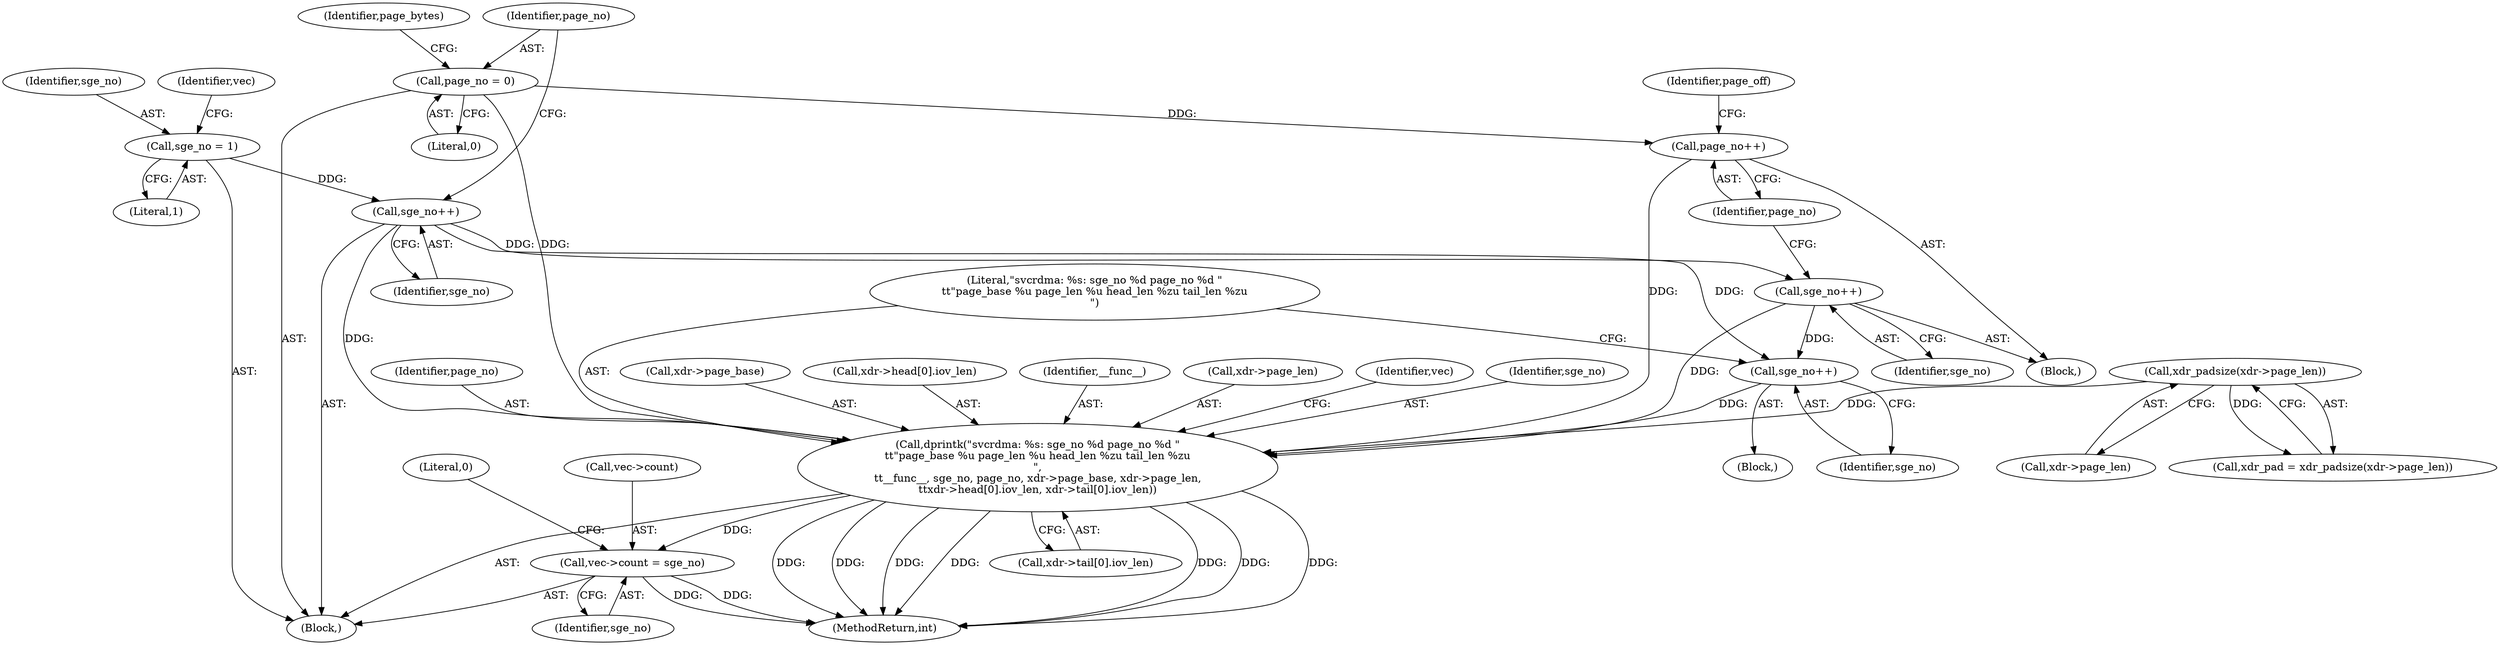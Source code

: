 digraph "1_linux_c70422f760c120480fee4de6c38804c72aa26bc1_38@array" {
"1000311" [label="(Call,dprintk(\"svcrdma: %s: sge_no %d page_no %d \"\n\t\t\"page_base %u page_len %u head_len %zu tail_len %zu\n\",\n\t\t__func__, sge_no, page_no, xdr->page_base, xdr->page_len,\n\t\txdr->head[0].iov_len, xdr->tail[0].iov_len))"];
"1000309" [label="(Call,sge_no++)"];
"1000234" [label="(Call,sge_no++)"];
"1000180" [label="(Call,sge_no++)"];
"1000147" [label="(Call,sge_no = 1)"];
"1000236" [label="(Call,page_no++)"];
"1000182" [label="(Call,page_no = 0)"];
"1000273" [label="(Call,xdr_padsize(xdr->page_len))"];
"1000336" [label="(Call,vec->count = sge_no)"];
"1000154" [label="(Identifier,vec)"];
"1000336" [label="(Call,vec->count = sge_no)"];
"1000148" [label="(Identifier,sge_no)"];
"1000274" [label="(Call,xdr->page_len)"];
"1000315" [label="(Identifier,page_no)"];
"1000316" [label="(Call,xdr->page_base)"];
"1000309" [label="(Call,sge_no++)"];
"1000234" [label="(Call,sge_no++)"];
"1000110" [label="(Block,)"];
"1000340" [label="(Identifier,sge_no)"];
"1000182" [label="(Call,page_no = 0)"];
"1000149" [label="(Literal,1)"];
"1000236" [label="(Call,page_no++)"];
"1000342" [label="(Literal,0)"];
"1000322" [label="(Call,xdr->head[0].iov_len)"];
"1000271" [label="(Call,xdr_pad = xdr_padsize(xdr->page_len))"];
"1000311" [label="(Call,dprintk(\"svcrdma: %s: sge_no %d page_no %d \"\n\t\t\"page_base %u page_len %u head_len %zu tail_len %zu\n\",\n\t\t__func__, sge_no, page_no, xdr->page_base, xdr->page_len,\n\t\txdr->head[0].iov_len, xdr->tail[0].iov_len))"];
"1000237" [label="(Identifier,page_no)"];
"1000239" [label="(Identifier,page_off)"];
"1000235" [label="(Identifier,sge_no)"];
"1000180" [label="(Call,sge_no++)"];
"1000313" [label="(Identifier,__func__)"];
"1000181" [label="(Identifier,sge_no)"];
"1000186" [label="(Identifier,page_bytes)"];
"1000337" [label="(Call,vec->count)"];
"1000290" [label="(Block,)"];
"1000329" [label="(Call,xdr->tail[0].iov_len)"];
"1000319" [label="(Call,xdr->page_len)"];
"1000310" [label="(Identifier,sge_no)"];
"1000343" [label="(MethodReturn,int)"];
"1000273" [label="(Call,xdr_padsize(xdr->page_len))"];
"1000197" [label="(Block,)"];
"1000338" [label="(Identifier,vec)"];
"1000184" [label="(Literal,0)"];
"1000147" [label="(Call,sge_no = 1)"];
"1000183" [label="(Identifier,page_no)"];
"1000314" [label="(Identifier,sge_no)"];
"1000312" [label="(Literal,\"svcrdma: %s: sge_no %d page_no %d \"\n\t\t\"page_base %u page_len %u head_len %zu tail_len %zu\n\")"];
"1000311" -> "1000110"  [label="AST: "];
"1000311" -> "1000329"  [label="CFG: "];
"1000312" -> "1000311"  [label="AST: "];
"1000313" -> "1000311"  [label="AST: "];
"1000314" -> "1000311"  [label="AST: "];
"1000315" -> "1000311"  [label="AST: "];
"1000316" -> "1000311"  [label="AST: "];
"1000319" -> "1000311"  [label="AST: "];
"1000322" -> "1000311"  [label="AST: "];
"1000329" -> "1000311"  [label="AST: "];
"1000338" -> "1000311"  [label="CFG: "];
"1000311" -> "1000343"  [label="DDG: "];
"1000311" -> "1000343"  [label="DDG: "];
"1000311" -> "1000343"  [label="DDG: "];
"1000311" -> "1000343"  [label="DDG: "];
"1000311" -> "1000343"  [label="DDG: "];
"1000311" -> "1000343"  [label="DDG: "];
"1000311" -> "1000343"  [label="DDG: "];
"1000309" -> "1000311"  [label="DDG: "];
"1000234" -> "1000311"  [label="DDG: "];
"1000180" -> "1000311"  [label="DDG: "];
"1000236" -> "1000311"  [label="DDG: "];
"1000182" -> "1000311"  [label="DDG: "];
"1000273" -> "1000311"  [label="DDG: "];
"1000311" -> "1000336"  [label="DDG: "];
"1000309" -> "1000290"  [label="AST: "];
"1000309" -> "1000310"  [label="CFG: "];
"1000310" -> "1000309"  [label="AST: "];
"1000312" -> "1000309"  [label="CFG: "];
"1000234" -> "1000309"  [label="DDG: "];
"1000180" -> "1000309"  [label="DDG: "];
"1000234" -> "1000197"  [label="AST: "];
"1000234" -> "1000235"  [label="CFG: "];
"1000235" -> "1000234"  [label="AST: "];
"1000237" -> "1000234"  [label="CFG: "];
"1000180" -> "1000234"  [label="DDG: "];
"1000180" -> "1000110"  [label="AST: "];
"1000180" -> "1000181"  [label="CFG: "];
"1000181" -> "1000180"  [label="AST: "];
"1000183" -> "1000180"  [label="CFG: "];
"1000147" -> "1000180"  [label="DDG: "];
"1000147" -> "1000110"  [label="AST: "];
"1000147" -> "1000149"  [label="CFG: "];
"1000148" -> "1000147"  [label="AST: "];
"1000149" -> "1000147"  [label="AST: "];
"1000154" -> "1000147"  [label="CFG: "];
"1000236" -> "1000197"  [label="AST: "];
"1000236" -> "1000237"  [label="CFG: "];
"1000237" -> "1000236"  [label="AST: "];
"1000239" -> "1000236"  [label="CFG: "];
"1000182" -> "1000236"  [label="DDG: "];
"1000182" -> "1000110"  [label="AST: "];
"1000182" -> "1000184"  [label="CFG: "];
"1000183" -> "1000182"  [label="AST: "];
"1000184" -> "1000182"  [label="AST: "];
"1000186" -> "1000182"  [label="CFG: "];
"1000273" -> "1000271"  [label="AST: "];
"1000273" -> "1000274"  [label="CFG: "];
"1000274" -> "1000273"  [label="AST: "];
"1000271" -> "1000273"  [label="CFG: "];
"1000273" -> "1000271"  [label="DDG: "];
"1000336" -> "1000110"  [label="AST: "];
"1000336" -> "1000340"  [label="CFG: "];
"1000337" -> "1000336"  [label="AST: "];
"1000340" -> "1000336"  [label="AST: "];
"1000342" -> "1000336"  [label="CFG: "];
"1000336" -> "1000343"  [label="DDG: "];
"1000336" -> "1000343"  [label="DDG: "];
}
